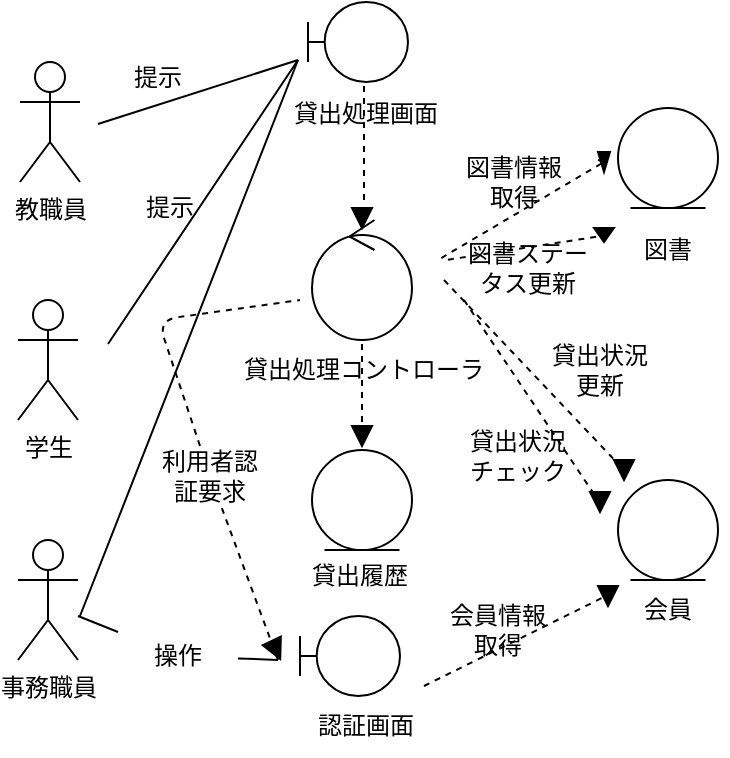 <mxfile>
    <diagram id="deHozE6NlWpBAjBqx6ga" name="ページ1">
        <mxGraphModel dx="135" dy="310" grid="1" gridSize="10" guides="1" tooltips="1" connect="1" arrows="1" fold="1" page="1" pageScale="1" pageWidth="827" pageHeight="1169" math="0" shadow="0">
            <root>
                <mxCell id="0"/>
                <mxCell id="1" parent="0"/>
                <mxCell id="3" value="事務職員" style="shape=umlActor;verticalLabelPosition=bottom;verticalAlign=top;html=1;outlineConnect=0;" vertex="1" parent="1">
                    <mxGeometry x="50" y="310" width="30" height="60" as="geometry"/>
                </mxCell>
                <mxCell id="4" value="学生" style="shape=umlActor;verticalLabelPosition=bottom;verticalAlign=top;html=1;outlineConnect=0;" vertex="1" parent="1">
                    <mxGeometry x="50" y="190" width="30" height="60" as="geometry"/>
                </mxCell>
                <mxCell id="5" value="教職員" style="shape=umlActor;verticalLabelPosition=bottom;verticalAlign=top;html=1;outlineConnect=0;" vertex="1" parent="1">
                    <mxGeometry x="51" y="71" width="30" height="60" as="geometry"/>
                </mxCell>
                <mxCell id="9" value="" style="shape=umlBoundary;whiteSpace=wrap;html=1;" vertex="1" parent="1">
                    <mxGeometry x="195" y="41" width="50" height="40" as="geometry"/>
                </mxCell>
                <mxCell id="11" value="貸出処理画面" style="text;html=1;align=center;verticalAlign=middle;whiteSpace=wrap;rounded=0;" vertex="1" parent="1">
                    <mxGeometry x="184" y="91" width="80" height="11" as="geometry"/>
                </mxCell>
                <mxCell id="12" value="" style="ellipse;shape=umlControl;whiteSpace=wrap;html=1;" vertex="1" parent="1">
                    <mxGeometry x="197" y="150" width="50" height="60" as="geometry"/>
                </mxCell>
                <mxCell id="13" value="" style="endArrow=none;dashed=1;html=1;" edge="1" parent="1">
                    <mxGeometry width="50" height="50" relative="1" as="geometry">
                        <mxPoint x="223" y="140" as="sourcePoint"/>
                        <mxPoint x="223" y="80" as="targetPoint"/>
                    </mxGeometry>
                </mxCell>
                <mxCell id="14" value="" style="triangle;whiteSpace=wrap;html=1;rotation=90;fillColor=#000000;" vertex="1" parent="1">
                    <mxGeometry x="217" y="144" width="10" height="10" as="geometry"/>
                </mxCell>
                <mxCell id="16" value="貸出処理コントローラ" style="text;html=1;align=center;verticalAlign=middle;whiteSpace=wrap;rounded=0;" vertex="1" parent="1">
                    <mxGeometry x="150" y="210" width="146" height="30" as="geometry"/>
                </mxCell>
                <mxCell id="17" value="" style="endArrow=none;dashed=1;html=1;" edge="1" parent="1">
                    <mxGeometry width="50" height="50" relative="1" as="geometry">
                        <mxPoint x="222" y="251" as="sourcePoint"/>
                        <mxPoint x="222" y="212" as="targetPoint"/>
                    </mxGeometry>
                </mxCell>
                <mxCell id="18" value="" style="triangle;whiteSpace=wrap;html=1;rotation=90;fillColor=#000000;" vertex="1" parent="1">
                    <mxGeometry x="217" y="253" width="10" height="10" as="geometry"/>
                </mxCell>
                <mxCell id="19" value="" style="ellipse;shape=umlEntity;whiteSpace=wrap;html=1;" vertex="1" parent="1">
                    <mxGeometry x="197" y="265" width="50" height="50" as="geometry"/>
                </mxCell>
                <mxCell id="20" value="貸出履歴" style="text;html=1;align=center;verticalAlign=middle;whiteSpace=wrap;rounded=0;" vertex="1" parent="1">
                    <mxGeometry x="191" y="313" width="60" height="30" as="geometry"/>
                </mxCell>
                <mxCell id="21" value="" style="endArrow=none;html=1;" edge="1" parent="1">
                    <mxGeometry width="50" height="50" relative="1" as="geometry">
                        <mxPoint x="90" y="102" as="sourcePoint"/>
                        <mxPoint x="190" y="70" as="targetPoint"/>
                    </mxGeometry>
                </mxCell>
                <mxCell id="23" value="" style="endArrow=none;html=1;" edge="1" parent="1">
                    <mxGeometry width="50" height="50" relative="1" as="geometry">
                        <mxPoint x="95" y="212" as="sourcePoint"/>
                        <mxPoint x="190" y="70" as="targetPoint"/>
                    </mxGeometry>
                </mxCell>
                <mxCell id="24" value="" style="endArrow=none;html=1;" edge="1" parent="1">
                    <mxGeometry width="50" height="50" relative="1" as="geometry">
                        <mxPoint x="81" y="348" as="sourcePoint"/>
                        <mxPoint x="190" y="70" as="targetPoint"/>
                    </mxGeometry>
                </mxCell>
                <mxCell id="26" value="" style="shape=umlBoundary;whiteSpace=wrap;html=1;" vertex="1" parent="1">
                    <mxGeometry x="191" y="348" width="50" height="40" as="geometry"/>
                </mxCell>
                <mxCell id="28" value="認証画面" style="text;html=1;align=center;verticalAlign=middle;whiteSpace=wrap;rounded=0;" vertex="1" parent="1">
                    <mxGeometry x="151" y="388" width="146" height="30" as="geometry"/>
                </mxCell>
                <mxCell id="29" value="" style="endArrow=none;html=1;" edge="1" parent="1" source="47">
                    <mxGeometry width="50" height="50" relative="1" as="geometry">
                        <mxPoint x="80" y="348" as="sourcePoint"/>
                        <mxPoint x="180" y="370" as="targetPoint"/>
                    </mxGeometry>
                </mxCell>
                <mxCell id="30" value="" style="endArrow=none;dashed=1;html=1;" edge="1" parent="1" source="45">
                    <mxGeometry width="50" height="50" relative="1" as="geometry">
                        <mxPoint x="180" y="370" as="sourcePoint"/>
                        <mxPoint x="191" y="190" as="targetPoint"/>
                        <Array as="points">
                            <mxPoint x="120" y="200"/>
                        </Array>
                    </mxGeometry>
                </mxCell>
                <mxCell id="31" value="" style="triangle;whiteSpace=wrap;html=1;rotation=65;fillColor=#000000;" vertex="1" parent="1">
                    <mxGeometry x="174" y="360" width="10" height="10" as="geometry"/>
                </mxCell>
                <mxCell id="33" value="" style="ellipse;shape=umlEntity;whiteSpace=wrap;html=1;" vertex="1" parent="1">
                    <mxGeometry x="350" y="94" width="50" height="50" as="geometry"/>
                </mxCell>
                <mxCell id="34" value="" style="ellipse;shape=umlEntity;whiteSpace=wrap;html=1;" vertex="1" parent="1">
                    <mxGeometry x="350" y="280" width="50" height="50" as="geometry"/>
                </mxCell>
                <mxCell id="35" value="図書" style="text;html=1;align=center;verticalAlign=middle;whiteSpace=wrap;rounded=0;" vertex="1" parent="1">
                    <mxGeometry x="345" y="150" width="60" height="30" as="geometry"/>
                </mxCell>
                <mxCell id="36" value="会員" style="text;html=1;align=center;verticalAlign=middle;whiteSpace=wrap;rounded=0;" vertex="1" parent="1">
                    <mxGeometry x="345" y="330" width="60" height="30" as="geometry"/>
                </mxCell>
                <mxCell id="40" value="" style="endArrow=none;dashed=1;html=1;" edge="1" parent="1" source="54">
                    <mxGeometry width="50" height="50" relative="1" as="geometry">
                        <mxPoint x="340" y="120" as="sourcePoint"/>
                        <mxPoint x="260" y="170" as="targetPoint"/>
                    </mxGeometry>
                </mxCell>
                <mxCell id="41" value="" style="endArrow=none;dashed=1;html=1;exitX=0;exitY=0.25;exitDx=0;exitDy=0;" edge="1" parent="1" source="35">
                    <mxGeometry width="50" height="50" relative="1" as="geometry">
                        <mxPoint x="340" y="140" as="sourcePoint"/>
                        <mxPoint x="264" y="170" as="targetPoint"/>
                    </mxGeometry>
                </mxCell>
                <mxCell id="42" value="" style="endArrow=none;dashed=1;html=1;entryX=0;entryY=0.25;entryDx=0;entryDy=0;" edge="1" parent="1" target="36">
                    <mxGeometry width="50" height="50" relative="1" as="geometry">
                        <mxPoint x="253" y="383" as="sourcePoint"/>
                        <mxPoint x="300" y="253" as="targetPoint"/>
                    </mxGeometry>
                </mxCell>
                <mxCell id="43" value="" style="endArrow=none;dashed=1;html=1;" edge="1" parent="1" source="58">
                    <mxGeometry width="50" height="50" relative="1" as="geometry">
                        <mxPoint x="263" y="180" as="sourcePoint"/>
                        <mxPoint x="350" y="270" as="targetPoint"/>
                    </mxGeometry>
                </mxCell>
                <mxCell id="44" value="" style="endArrow=none;dashed=1;html=1;" edge="1" parent="1">
                    <mxGeometry width="50" height="50" relative="1" as="geometry">
                        <mxPoint x="273" y="190" as="sourcePoint"/>
                        <mxPoint x="340" y="290" as="targetPoint"/>
                    </mxGeometry>
                </mxCell>
                <mxCell id="46" value="" style="endArrow=none;dashed=1;html=1;" edge="1" parent="1" target="45">
                    <mxGeometry width="50" height="50" relative="1" as="geometry">
                        <mxPoint x="180" y="370" as="sourcePoint"/>
                        <mxPoint x="191" y="190" as="targetPoint"/>
                        <Array as="points"/>
                    </mxGeometry>
                </mxCell>
                <mxCell id="45" value="利用者認証要求" style="text;html=1;align=center;verticalAlign=middle;whiteSpace=wrap;rounded=0;" vertex="1" parent="1">
                    <mxGeometry x="118" y="263" width="56" height="30" as="geometry"/>
                </mxCell>
                <mxCell id="48" value="" style="endArrow=none;html=1;" edge="1" parent="1" target="47">
                    <mxGeometry width="50" height="50" relative="1" as="geometry">
                        <mxPoint x="80" y="348" as="sourcePoint"/>
                        <mxPoint x="180" y="370" as="targetPoint"/>
                    </mxGeometry>
                </mxCell>
                <mxCell id="47" value="操作" style="text;html=1;align=center;verticalAlign=middle;whiteSpace=wrap;rounded=0;" vertex="1" parent="1">
                    <mxGeometry x="100" y="353" width="60" height="30" as="geometry"/>
                </mxCell>
                <mxCell id="49" value="提示" style="text;html=1;align=center;verticalAlign=middle;whiteSpace=wrap;rounded=0;" vertex="1" parent="1">
                    <mxGeometry x="90" y="64" width="60" height="30" as="geometry"/>
                </mxCell>
                <mxCell id="51" value="提示" style="text;html=1;align=center;verticalAlign=middle;whiteSpace=wrap;rounded=0;" vertex="1" parent="1">
                    <mxGeometry x="96" y="129" width="60" height="30" as="geometry"/>
                </mxCell>
                <mxCell id="52" value="図書情報取得" style="text;html=1;align=center;verticalAlign=middle;whiteSpace=wrap;rounded=0;" vertex="1" parent="1">
                    <mxGeometry x="268" y="116" width="60" height="30" as="geometry"/>
                </mxCell>
                <mxCell id="53" value="図書ステータス更新" style="text;html=1;align=center;verticalAlign=middle;whiteSpace=wrap;rounded=0;" vertex="1" parent="1">
                    <mxGeometry x="270" y="159" width="70" height="30" as="geometry"/>
                </mxCell>
                <mxCell id="55" value="" style="endArrow=none;dashed=1;html=1;" edge="1" parent="1" target="54">
                    <mxGeometry width="50" height="50" relative="1" as="geometry">
                        <mxPoint x="340" y="120" as="sourcePoint"/>
                        <mxPoint x="260" y="170" as="targetPoint"/>
                    </mxGeometry>
                </mxCell>
                <mxCell id="54" value="" style="triangle;whiteSpace=wrap;html=1;rotation=90;fillColor=#000000;" vertex="1" parent="1">
                    <mxGeometry x="338" y="118" width="10" height="6" as="geometry"/>
                </mxCell>
                <mxCell id="56" value="" style="triangle;whiteSpace=wrap;html=1;rotation=90;fillColor=#000000;" vertex="1" parent="1">
                    <mxGeometry x="339.5" y="152.5" width="7" height="10" as="geometry"/>
                </mxCell>
                <mxCell id="57" value="" style="triangle;whiteSpace=wrap;html=1;rotation=90;fillColor=#000000;" vertex="1" parent="1">
                    <mxGeometry x="336" y="286" width="10" height="10" as="geometry"/>
                </mxCell>
                <mxCell id="59" value="" style="endArrow=none;dashed=1;html=1;" edge="1" parent="1" target="58">
                    <mxGeometry width="50" height="50" relative="1" as="geometry">
                        <mxPoint x="263" y="180" as="sourcePoint"/>
                        <mxPoint x="350" y="270" as="targetPoint"/>
                    </mxGeometry>
                </mxCell>
                <mxCell id="58" value="" style="triangle;whiteSpace=wrap;html=1;rotation=90;fillColor=#000000;" vertex="1" parent="1">
                    <mxGeometry x="348" y="270" width="10" height="10" as="geometry"/>
                </mxCell>
                <mxCell id="60" value="" style="triangle;whiteSpace=wrap;html=1;rotation=90;fillColor=#000000;" vertex="1" parent="1">
                    <mxGeometry x="340" y="333" width="10" height="10" as="geometry"/>
                </mxCell>
                <mxCell id="61" value="貸出状況チェック" style="text;html=1;align=center;verticalAlign=middle;whiteSpace=wrap;rounded=0;" vertex="1" parent="1">
                    <mxGeometry x="270" y="253" width="60" height="30" as="geometry"/>
                </mxCell>
                <mxCell id="62" value="会員情報取得" style="text;html=1;align=center;verticalAlign=middle;whiteSpace=wrap;rounded=0;" vertex="1" parent="1">
                    <mxGeometry x="260" y="340" width="60" height="30" as="geometry"/>
                </mxCell>
                <mxCell id="63" value="貸出状況更新" style="text;html=1;align=center;verticalAlign=middle;whiteSpace=wrap;rounded=0;" vertex="1" parent="1">
                    <mxGeometry x="311" y="210" width="60" height="30" as="geometry"/>
                </mxCell>
            </root>
        </mxGraphModel>
    </diagram>
</mxfile>